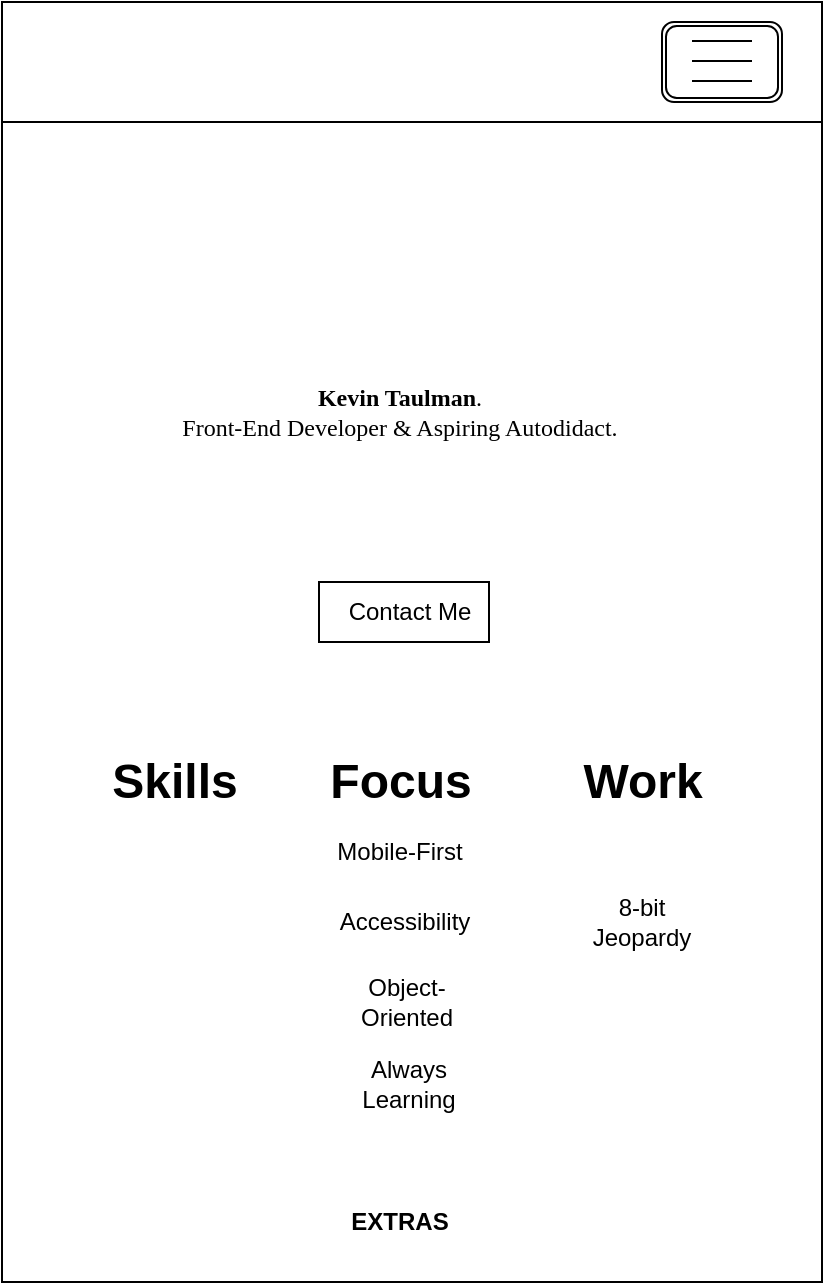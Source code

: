 <mxfile version="10.7.7" type="github"><diagram id="sbaWcVeCmNPk-JGHLUcN" name="Page-1"><mxGraphModel dx="1502" dy="666" grid="1" gridSize="10" guides="1" tooltips="1" connect="1" arrows="1" fold="1" page="1" pageScale="1" pageWidth="850" pageHeight="1100" math="0" shadow="0"><root><mxCell id="0"/><mxCell id="1" parent="0"/><mxCell id="Syr2c9N-gupoHpOMPD8i-1" value="" style="rounded=0;whiteSpace=wrap;html=1;" vertex="1" parent="1"><mxGeometry x="440" width="410" height="640" as="geometry"/></mxCell><mxCell id="Syr2c9N-gupoHpOMPD8i-4" value="&lt;font face=&quot;Lucida Console&quot;&gt;&lt;b&gt;Kevin Taulman&lt;/b&gt;.&lt;br&gt;Front-End Developer &amp;amp; Aspiring Autodidact.&lt;/font&gt;&lt;br&gt;" style="text;html=1;strokeColor=none;fillColor=none;align=center;verticalAlign=middle;whiteSpace=wrap;rounded=0;" vertex="1" parent="1"><mxGeometry x="523.5" y="180" width="230" height="50" as="geometry"/></mxCell><mxCell id="Syr2c9N-gupoHpOMPD8i-6" value="" style="rounded=0;whiteSpace=wrap;html=1;" vertex="1" parent="1"><mxGeometry x="440" width="410" height="60" as="geometry"/></mxCell><mxCell id="Syr2c9N-gupoHpOMPD8i-10" value="" style="shape=image;verticalLabelPosition=bottom;verticalAlign=top;imageAspect=0;image=https://media.licdn.com/dms/image/C5603AQGg4z-pBzWP_w/profile-displayphoto-shrink_200_200/0?e=1566432000&amp;v=beta&amp;t=ejqCMzsfv-fVfBC0OvZUbmj2-Y7nCyxlCLWVn8kARGQ" vertex="1" parent="1"><mxGeometry x="595.5" y="70" width="93" height="90" as="geometry"/></mxCell><mxCell id="Syr2c9N-gupoHpOMPD8i-11" value="" style="shape=image;verticalLabelPosition=bottom;verticalAlign=top;imageAspect=0;image=https://upload.wikimedia.org/wikipedia/commons/c/ca/LinkedIn_logo_initials.png" vertex="1" parent="1"><mxGeometry x="506" y="240" width="40" height="40" as="geometry"/></mxCell><mxCell id="Syr2c9N-gupoHpOMPD8i-12" value="" style="shape=image;verticalLabelPosition=bottom;verticalAlign=top;imageAspect=0;image=https://github.githubassets.com/images/modules/logos_page/GitHub-Mark.png" vertex="1" parent="1"><mxGeometry x="555.5" y="240" width="40" height="40" as="geometry"/></mxCell><mxCell id="Syr2c9N-gupoHpOMPD8i-13" value="" style="shape=image;verticalLabelPosition=bottom;verticalAlign=top;imageAspect=0;image=https://static01.nyt.com/images/2014/08/10/magazine/10wmt/10wmt-articleLarge-v4.jpg" vertex="1" parent="1"><mxGeometry x="603.5" y="241" width="45" height="38" as="geometry"/></mxCell><mxCell id="Syr2c9N-gupoHpOMPD8i-15" value="" style="rounded=0;whiteSpace=wrap;html=1;" vertex="1" parent="1"><mxGeometry x="598.5" y="290" width="85" height="30" as="geometry"/></mxCell><mxCell id="Syr2c9N-gupoHpOMPD8i-16" value="Contact Me" style="text;html=1;strokeColor=none;fillColor=none;align=center;verticalAlign=middle;whiteSpace=wrap;rounded=0;" vertex="1" parent="1"><mxGeometry x="603.5" y="295" width="80" height="20" as="geometry"/></mxCell><mxCell id="Syr2c9N-gupoHpOMPD8i-20" value="" style="shape=image;verticalLabelPosition=bottom;verticalAlign=top;imageAspect=0;image=https://botw-pd.s3.amazonaws.com/styles/logo-thumbnail/s3/0011/6797/brand.gif?itok=IxU5T88q" vertex="1" parent="1"><mxGeometry x="460" y="10" width="40" height="40" as="geometry"/></mxCell><mxCell id="Syr2c9N-gupoHpOMPD8i-29" value="" style="shape=ext;double=1;rounded=1;whiteSpace=wrap;html=1;" vertex="1" parent="1"><mxGeometry x="770" y="10" width="60" height="40" as="geometry"/></mxCell><mxCell id="Syr2c9N-gupoHpOMPD8i-32" value="" style="endArrow=none;html=1;" edge="1" parent="1"><mxGeometry width="50" height="50" relative="1" as="geometry"><mxPoint x="785" y="19.444" as="sourcePoint"/><mxPoint x="815" y="19.5" as="targetPoint"/></mxGeometry></mxCell><mxCell id="Syr2c9N-gupoHpOMPD8i-33" value="" style="endArrow=none;html=1;" edge="1" parent="1"><mxGeometry width="50" height="50" relative="1" as="geometry"><mxPoint x="785" y="29.444" as="sourcePoint"/><mxPoint x="815" y="29.5" as="targetPoint"/></mxGeometry></mxCell><mxCell id="Syr2c9N-gupoHpOMPD8i-34" value="" style="endArrow=none;html=1;" edge="1" parent="1"><mxGeometry width="50" height="50" relative="1" as="geometry"><mxPoint x="785" y="39.444" as="sourcePoint"/><mxPoint x="815" y="39.5" as="targetPoint"/></mxGeometry></mxCell><mxCell id="Syr2c9N-gupoHpOMPD8i-36" value="Skills" style="text;strokeColor=none;fillColor=none;html=1;fontSize=24;fontStyle=1;verticalAlign=middle;align=center;" vertex="1" parent="1"><mxGeometry x="476" y="370" width="100" height="40" as="geometry"/></mxCell><mxCell id="Syr2c9N-gupoHpOMPD8i-37" value="Focus" style="text;strokeColor=none;fillColor=none;html=1;fontSize=24;fontStyle=1;verticalAlign=middle;align=center;" vertex="1" parent="1"><mxGeometry x="588.5" y="370" width="100" height="40" as="geometry"/></mxCell><mxCell id="Syr2c9N-gupoHpOMPD8i-39" value="" style="shape=image;verticalLabelPosition=bottom;verticalAlign=top;imageAspect=0;image=https://cdn2.iconfinder.com/data/icons/project-management-16/48/30-512.png" vertex="1" parent="1"><mxGeometry x="656.5" y="240" width="45" height="40" as="geometry"/></mxCell><mxCell id="Syr2c9N-gupoHpOMPD8i-40" value="Work" style="text;strokeColor=none;fillColor=none;html=1;fontSize=24;fontStyle=1;verticalAlign=middle;align=center;" vertex="1" parent="1"><mxGeometry x="710" y="370" width="100" height="40" as="geometry"/></mxCell><mxCell id="Syr2c9N-gupoHpOMPD8i-45" value="" style="shape=image;verticalLabelPosition=bottom;verticalAlign=top;imageAspect=0;image=https://designdroide.com/images/js-3.svg" vertex="1" parent="1"><mxGeometry x="513" y="410" width="27" height="30" as="geometry"/></mxCell><mxCell id="Syr2c9N-gupoHpOMPD8i-46" value="" style="shape=image;verticalLabelPosition=bottom;verticalAlign=top;imageAspect=0;image=https://nodejs.org/static/images/logos/nodejs-new-pantone-black.png" vertex="1" parent="1"><mxGeometry x="500" y="550" width="50" height="31" as="geometry"/></mxCell><mxCell id="Syr2c9N-gupoHpOMPD8i-47" value="" style="shape=image;verticalLabelPosition=bottom;verticalAlign=top;imageAspect=0;image=https://cdn.worldvectorlogo.com/logos/css3.svg" vertex="1" parent="1"><mxGeometry x="503" y="453" width="41" height="37" as="geometry"/></mxCell><mxCell id="Syr2c9N-gupoHpOMPD8i-48" value="" style="shape=image;verticalLabelPosition=bottom;verticalAlign=top;imageAspect=0;image=https://upload.wikimedia.org/wikipedia/commons/thumb/8/80/HTML5_logo_resized.svg/636px-HTML5_logo_resized.svg.png" vertex="1" parent="1"><mxGeometry x="509" y="499.5" width="29" height="41" as="geometry"/></mxCell><mxCell id="Syr2c9N-gupoHpOMPD8i-50" value="Mobile-First" style="text;html=1;strokeColor=none;fillColor=none;align=center;verticalAlign=middle;whiteSpace=wrap;rounded=0;" vertex="1" parent="1"><mxGeometry x="598.5" y="415" width="80" height="20" as="geometry"/></mxCell><mxCell id="Syr2c9N-gupoHpOMPD8i-51" value="Accessibility" style="text;html=1;strokeColor=none;fillColor=none;align=center;verticalAlign=middle;whiteSpace=wrap;rounded=0;direction=south;" vertex="1" parent="1"><mxGeometry x="603.5" y="440" width="75" height="40" as="geometry"/></mxCell><mxCell id="Syr2c9N-gupoHpOMPD8i-53" value="Always Learning" style="text;html=1;strokeColor=none;fillColor=none;align=center;verticalAlign=middle;whiteSpace=wrap;rounded=0;direction=south;" vertex="1" parent="1"><mxGeometry x="606" y="520.5" width="75" height="40" as="geometry"/></mxCell><mxCell id="Syr2c9N-gupoHpOMPD8i-54" value="Object-Oriented" style="text;html=1;strokeColor=none;fillColor=none;align=center;verticalAlign=middle;whiteSpace=wrap;rounded=0;direction=south;" vertex="1" parent="1"><mxGeometry x="604.5" y="479.5" width="75" height="40" as="geometry"/></mxCell><mxCell id="Syr2c9N-gupoHpOMPD8i-56" value="" style="shape=image;verticalLabelPosition=bottom;verticalAlign=top;imageAspect=0;image=https://media1.popsugar-assets.com/files/thumbor/yDrWgyB1j39hNTMMpw0TQpo4xiQ/fit-in/1024x1024/filters:format_auto-!!-:strip_icc-!!-/2018/01/02/842/n/1922441/91ccd450599a64f6_73a5a84a89841a7767bc53307154df41/i/Download-Monthly-Goal-Tracker.jpg" vertex="1" parent="1"><mxGeometry x="718" y="239" width="52" height="40" as="geometry"/></mxCell><mxCell id="Syr2c9N-gupoHpOMPD8i-57" value="" style="shape=image;verticalLabelPosition=bottom;verticalAlign=top;imageAspect=0;image=https://bloximages.newyork1.vip.townnews.com/standard.net/content/tncms/assets/v3/editorial/b/90/b900d6d1-2636-5aa2-8c51-bba2f27f6ebd/5b50803a7c485.image.png" vertex="1" parent="1"><mxGeometry x="718" y="409" width="90" height="44" as="geometry"/></mxCell><mxCell id="Syr2c9N-gupoHpOMPD8i-58" value="8-bit&lt;br&gt;Jeopardy&lt;br&gt;" style="text;html=1;strokeColor=none;fillColor=none;align=center;verticalAlign=middle;whiteSpace=wrap;rounded=0;" vertex="1" parent="1"><mxGeometry x="730" y="450" width="60" height="20" as="geometry"/></mxCell><mxCell id="Syr2c9N-gupoHpOMPD8i-59" value="EXTRAS" style="text;html=1;strokeColor=none;fillColor=none;align=center;verticalAlign=middle;whiteSpace=wrap;rounded=0;fontStyle=1" vertex="1" parent="1"><mxGeometry x="603.5" y="600" width="70" height="20" as="geometry"/></mxCell></root></mxGraphModel></diagram></mxfile>
